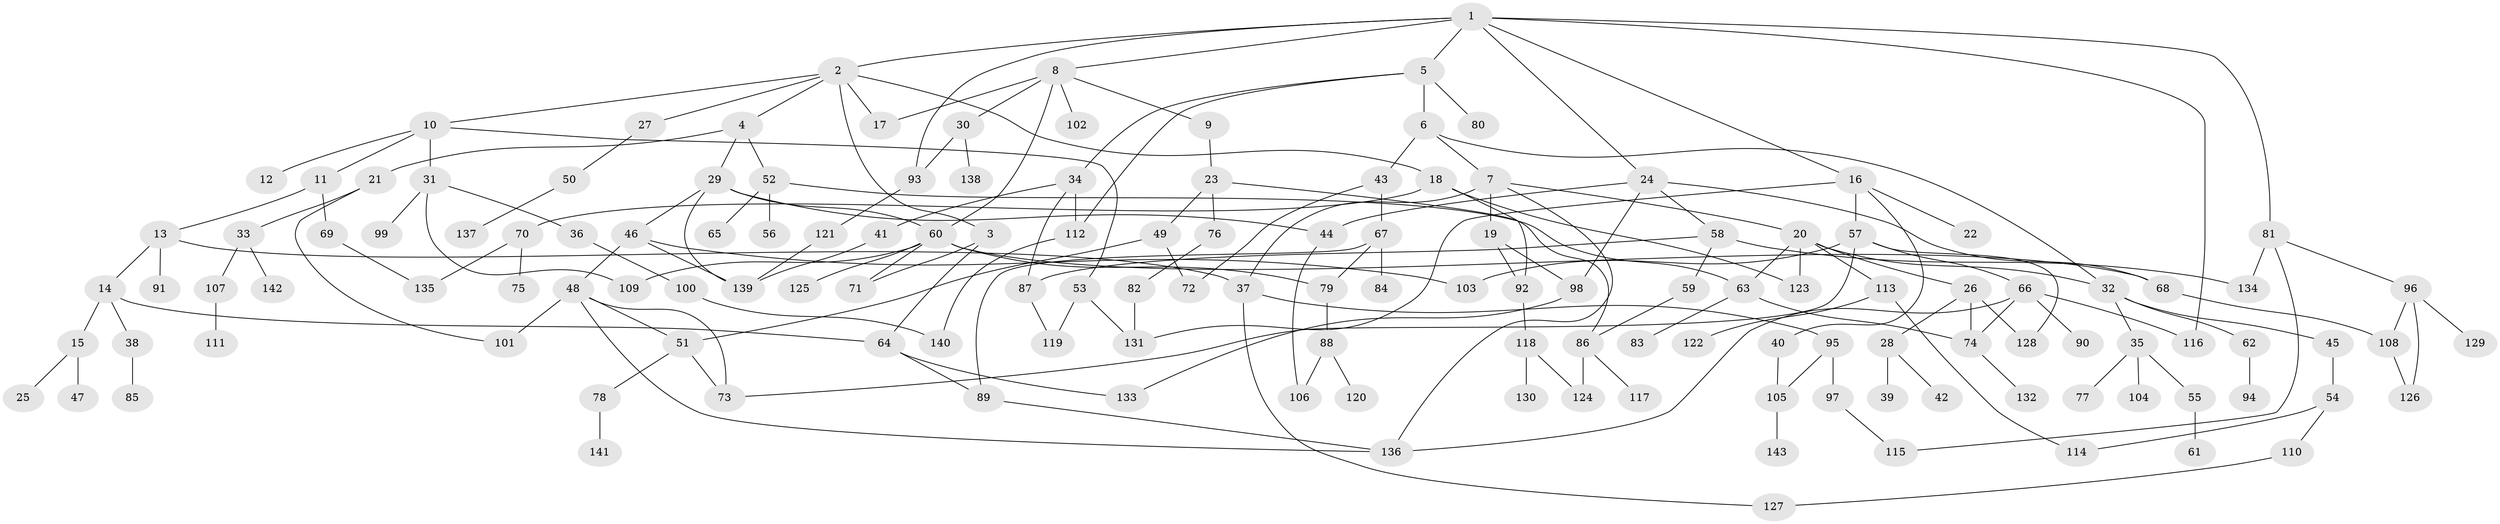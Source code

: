 // Generated by graph-tools (version 1.1) at 2025/13/03/09/25 04:13:25]
// undirected, 143 vertices, 192 edges
graph export_dot {
graph [start="1"]
  node [color=gray90,style=filled];
  1;
  2;
  3;
  4;
  5;
  6;
  7;
  8;
  9;
  10;
  11;
  12;
  13;
  14;
  15;
  16;
  17;
  18;
  19;
  20;
  21;
  22;
  23;
  24;
  25;
  26;
  27;
  28;
  29;
  30;
  31;
  32;
  33;
  34;
  35;
  36;
  37;
  38;
  39;
  40;
  41;
  42;
  43;
  44;
  45;
  46;
  47;
  48;
  49;
  50;
  51;
  52;
  53;
  54;
  55;
  56;
  57;
  58;
  59;
  60;
  61;
  62;
  63;
  64;
  65;
  66;
  67;
  68;
  69;
  70;
  71;
  72;
  73;
  74;
  75;
  76;
  77;
  78;
  79;
  80;
  81;
  82;
  83;
  84;
  85;
  86;
  87;
  88;
  89;
  90;
  91;
  92;
  93;
  94;
  95;
  96;
  97;
  98;
  99;
  100;
  101;
  102;
  103;
  104;
  105;
  106;
  107;
  108;
  109;
  110;
  111;
  112;
  113;
  114;
  115;
  116;
  117;
  118;
  119;
  120;
  121;
  122;
  123;
  124;
  125;
  126;
  127;
  128;
  129;
  130;
  131;
  132;
  133;
  134;
  135;
  136;
  137;
  138;
  139;
  140;
  141;
  142;
  143;
  1 -- 2;
  1 -- 5;
  1 -- 8;
  1 -- 16;
  1 -- 24;
  1 -- 81;
  1 -- 116;
  1 -- 93;
  2 -- 3;
  2 -- 4;
  2 -- 10;
  2 -- 17;
  2 -- 18;
  2 -- 27;
  3 -- 64;
  3 -- 71;
  4 -- 21;
  4 -- 29;
  4 -- 52;
  5 -- 6;
  5 -- 34;
  5 -- 80;
  5 -- 112;
  6 -- 7;
  6 -- 32;
  6 -- 43;
  7 -- 19;
  7 -- 20;
  7 -- 136;
  7 -- 37;
  8 -- 9;
  8 -- 30;
  8 -- 60;
  8 -- 102;
  8 -- 17;
  9 -- 23;
  10 -- 11;
  10 -- 12;
  10 -- 31;
  10 -- 53;
  11 -- 13;
  11 -- 69;
  13 -- 14;
  13 -- 37;
  13 -- 91;
  14 -- 15;
  14 -- 38;
  14 -- 64;
  15 -- 25;
  15 -- 47;
  16 -- 22;
  16 -- 40;
  16 -- 57;
  16 -- 131;
  18 -- 70;
  18 -- 123;
  18 -- 92;
  19 -- 92;
  19 -- 98;
  20 -- 26;
  20 -- 63;
  20 -- 113;
  20 -- 32;
  20 -- 123;
  21 -- 33;
  21 -- 101;
  23 -- 49;
  23 -- 76;
  23 -- 86;
  24 -- 58;
  24 -- 68;
  24 -- 98;
  24 -- 44;
  26 -- 28;
  26 -- 128;
  26 -- 74;
  27 -- 50;
  28 -- 39;
  28 -- 42;
  29 -- 44;
  29 -- 46;
  29 -- 139;
  29 -- 60;
  30 -- 93;
  30 -- 138;
  31 -- 36;
  31 -- 99;
  31 -- 109;
  32 -- 35;
  32 -- 45;
  32 -- 62;
  33 -- 107;
  33 -- 142;
  34 -- 41;
  34 -- 87;
  34 -- 112;
  35 -- 55;
  35 -- 77;
  35 -- 104;
  36 -- 100;
  37 -- 95;
  37 -- 127;
  38 -- 85;
  40 -- 105;
  41 -- 139;
  43 -- 67;
  43 -- 72;
  44 -- 106;
  45 -- 54;
  46 -- 48;
  46 -- 139;
  46 -- 103;
  48 -- 73;
  48 -- 101;
  48 -- 136;
  48 -- 51;
  49 -- 51;
  49 -- 72;
  50 -- 137;
  51 -- 78;
  51 -- 73;
  52 -- 56;
  52 -- 65;
  52 -- 63;
  53 -- 119;
  53 -- 131;
  54 -- 110;
  54 -- 114;
  55 -- 61;
  57 -- 66;
  57 -- 103;
  57 -- 128;
  57 -- 73;
  58 -- 59;
  58 -- 134;
  58 -- 87;
  59 -- 86;
  60 -- 71;
  60 -- 79;
  60 -- 125;
  60 -- 68;
  60 -- 109;
  62 -- 94;
  63 -- 83;
  63 -- 74;
  64 -- 89;
  64 -- 133;
  66 -- 74;
  66 -- 90;
  66 -- 136;
  66 -- 116;
  67 -- 84;
  67 -- 79;
  67 -- 89;
  68 -- 108;
  69 -- 135;
  70 -- 75;
  70 -- 135;
  74 -- 132;
  76 -- 82;
  78 -- 141;
  79 -- 88;
  81 -- 96;
  81 -- 115;
  81 -- 134;
  82 -- 131;
  86 -- 117;
  86 -- 124;
  87 -- 119;
  88 -- 120;
  88 -- 106;
  89 -- 136;
  92 -- 118;
  93 -- 121;
  95 -- 97;
  95 -- 105;
  96 -- 108;
  96 -- 126;
  96 -- 129;
  97 -- 115;
  98 -- 133;
  100 -- 140;
  105 -- 143;
  107 -- 111;
  108 -- 126;
  110 -- 127;
  112 -- 140;
  113 -- 114;
  113 -- 122;
  118 -- 124;
  118 -- 130;
  121 -- 139;
}
